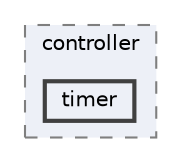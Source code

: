 digraph "LCOM/MINIX-LCOM/shared/g3/proj/src/controller/timer"
{
 // LATEX_PDF_SIZE
  bgcolor="transparent";
  edge [fontname=Helvetica,fontsize=10,labelfontname=Helvetica,labelfontsize=10];
  node [fontname=Helvetica,fontsize=10,shape=box,height=0.2,width=0.4];
  compound=true
  subgraph clusterdir_0962673034de5b4e73e8e9eb7ea19c93 {
    graph [ bgcolor="#edf0f7", pencolor="grey50", label="controller", fontname=Helvetica,fontsize=10 style="filled,dashed", URL="dir_0962673034de5b4e73e8e9eb7ea19c93.html",tooltip=""]
  dir_0d005f31c821f9f32cd49cd75c459ad0 [label="timer", fillcolor="#edf0f7", color="grey25", style="filled,bold", URL="dir_0d005f31c821f9f32cd49cd75c459ad0.html",tooltip=""];
  }
}
